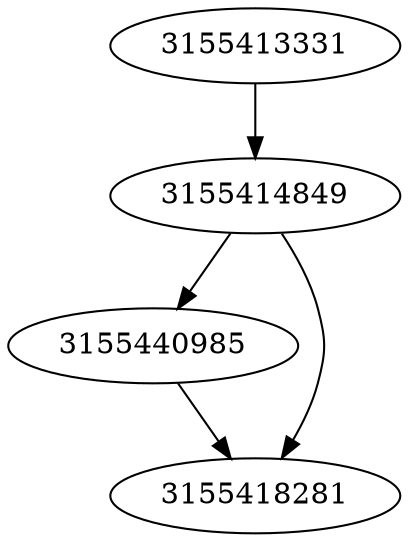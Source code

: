 strict digraph  {
3155414849;
3155440985;
3155413331;
3155418281;
3155414849 -> 3155418281;
3155414849 -> 3155440985;
3155440985 -> 3155418281;
3155413331 -> 3155414849;
}
